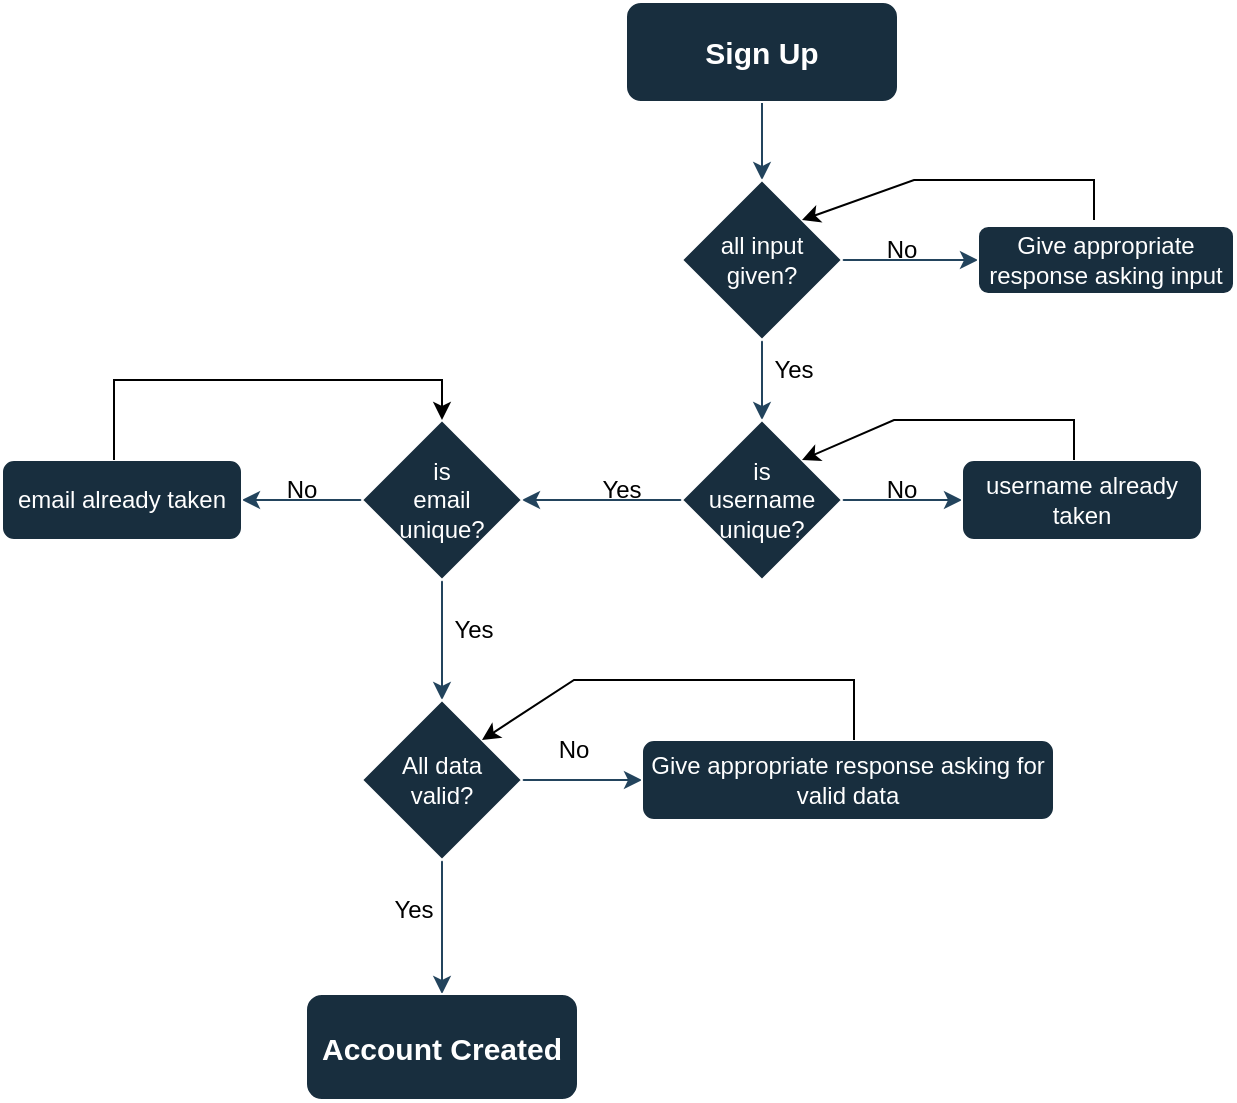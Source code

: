 <mxfile version="22.0.6" type="device">
  <diagram name="Page-1" id="EbAEV_jTW3WetPSAjjS8">
    <mxGraphModel dx="880" dy="490" grid="1" gridSize="10" guides="1" tooltips="1" connect="1" arrows="1" fold="1" page="1" pageScale="1" pageWidth="850" pageHeight="1100" background="#FFFFFF" math="0" shadow="0">
      <root>
        <mxCell id="0" />
        <mxCell id="1" parent="0" />
        <mxCell id="UfVapmBmuUFkcLh0fFch-391" value="" style="edgeStyle=orthogonalEdgeStyle;rounded=0;orthogonalLoop=1;jettySize=auto;html=1;labelBackgroundColor=none;strokeColor=#23445D;fontColor=default;" edge="1" parent="1" source="UfVapmBmuUFkcLh0fFch-392" target="UfVapmBmuUFkcLh0fFch-395">
          <mxGeometry relative="1" as="geometry" />
        </mxCell>
        <mxCell id="UfVapmBmuUFkcLh0fFch-392" value="Sign Up" style="rounded=1;whiteSpace=wrap;html=1;fontSize=15;fontStyle=1;labelBackgroundColor=none;fillColor=#182E3E;strokeColor=#FFFFFF;fontColor=#FFFFFF;" vertex="1" parent="1">
          <mxGeometry x="346" y="71" width="136" height="50" as="geometry" />
        </mxCell>
        <mxCell id="UfVapmBmuUFkcLh0fFch-393" value="" style="edgeStyle=orthogonalEdgeStyle;rounded=0;orthogonalLoop=1;jettySize=auto;html=1;labelBackgroundColor=none;strokeColor=#23445D;fontColor=default;" edge="1" parent="1" source="UfVapmBmuUFkcLh0fFch-395" target="UfVapmBmuUFkcLh0fFch-396">
          <mxGeometry relative="1" as="geometry" />
        </mxCell>
        <mxCell id="UfVapmBmuUFkcLh0fFch-394" value="" style="edgeStyle=orthogonalEdgeStyle;rounded=0;orthogonalLoop=1;jettySize=auto;html=1;labelBackgroundColor=none;strokeColor=#23445D;fontColor=default;" edge="1" parent="1" source="UfVapmBmuUFkcLh0fFch-395">
          <mxGeometry relative="1" as="geometry">
            <mxPoint x="414" y="280" as="targetPoint" />
          </mxGeometry>
        </mxCell>
        <mxCell id="UfVapmBmuUFkcLh0fFch-395" value="all input given?" style="rhombus;whiteSpace=wrap;html=1;labelBackgroundColor=none;fillColor=#182E3E;strokeColor=#FFFFFF;fontColor=#FFFFFF;" vertex="1" parent="1">
          <mxGeometry x="374" y="160" width="80" height="80" as="geometry" />
        </mxCell>
        <mxCell id="UfVapmBmuUFkcLh0fFch-396" value="Give appropriate response asking input" style="rounded=1;whiteSpace=wrap;html=1;labelBackgroundColor=none;fillColor=#182E3E;strokeColor=#FFFFFF;fontColor=#FFFFFF;" vertex="1" parent="1">
          <mxGeometry x="522" y="183" width="128" height="34" as="geometry" />
        </mxCell>
        <mxCell id="UfVapmBmuUFkcLh0fFch-397" value="No" style="text;html=1;strokeColor=none;fillColor=none;align=center;verticalAlign=middle;whiteSpace=wrap;rounded=0;labelBackgroundColor=none;fontColor=#000000;" vertex="1" parent="1">
          <mxGeometry x="454" y="180" width="60" height="30" as="geometry" />
        </mxCell>
        <mxCell id="UfVapmBmuUFkcLh0fFch-398" value="Yes" style="text;html=1;strokeColor=none;fillColor=none;align=center;verticalAlign=middle;whiteSpace=wrap;rounded=0;labelBackgroundColor=none;fontColor=#000000;" vertex="1" parent="1">
          <mxGeometry x="400" y="240" width="60" height="30" as="geometry" />
        </mxCell>
        <mxCell id="UfVapmBmuUFkcLh0fFch-399" value="" style="edgeStyle=orthogonalEdgeStyle;rounded=0;orthogonalLoop=1;jettySize=auto;html=1;labelBackgroundColor=none;strokeColor=#23445D;fontColor=default;" edge="1" parent="1" source="UfVapmBmuUFkcLh0fFch-401" target="UfVapmBmuUFkcLh0fFch-402">
          <mxGeometry relative="1" as="geometry" />
        </mxCell>
        <mxCell id="UfVapmBmuUFkcLh0fFch-400" value="" style="edgeStyle=orthogonalEdgeStyle;rounded=0;orthogonalLoop=1;jettySize=auto;html=1;labelBackgroundColor=none;strokeColor=#23445D;fontColor=default;" edge="1" parent="1" source="UfVapmBmuUFkcLh0fFch-401" target="UfVapmBmuUFkcLh0fFch-405">
          <mxGeometry relative="1" as="geometry" />
        </mxCell>
        <mxCell id="UfVapmBmuUFkcLh0fFch-401" value="is &lt;br&gt;username unique?" style="rhombus;whiteSpace=wrap;html=1;labelBackgroundColor=none;fillColor=#182E3E;strokeColor=#FFFFFF;fontColor=#FFFFFF;" vertex="1" parent="1">
          <mxGeometry x="374" y="280" width="80" height="80" as="geometry" />
        </mxCell>
        <mxCell id="UfVapmBmuUFkcLh0fFch-402" value="username already taken" style="rounded=1;whiteSpace=wrap;html=1;labelBackgroundColor=none;fillColor=#182E3E;strokeColor=#FFFFFF;fontColor=#FFFFFF;" vertex="1" parent="1">
          <mxGeometry x="514" y="300" width="120" height="40" as="geometry" />
        </mxCell>
        <mxCell id="UfVapmBmuUFkcLh0fFch-403" value="" style="edgeStyle=orthogonalEdgeStyle;rounded=0;orthogonalLoop=1;jettySize=auto;html=1;labelBackgroundColor=none;strokeColor=#23445D;fontColor=default;" edge="1" parent="1" source="UfVapmBmuUFkcLh0fFch-405" target="UfVapmBmuUFkcLh0fFch-406">
          <mxGeometry relative="1" as="geometry" />
        </mxCell>
        <mxCell id="UfVapmBmuUFkcLh0fFch-404" value="" style="edgeStyle=orthogonalEdgeStyle;rounded=0;orthogonalLoop=1;jettySize=auto;html=1;labelBackgroundColor=none;strokeColor=#23445D;fontColor=default;" edge="1" parent="1" source="UfVapmBmuUFkcLh0fFch-405" target="UfVapmBmuUFkcLh0fFch-409">
          <mxGeometry relative="1" as="geometry" />
        </mxCell>
        <mxCell id="UfVapmBmuUFkcLh0fFch-405" value="is &lt;br&gt;email&lt;br&gt;unique?" style="rhombus;whiteSpace=wrap;html=1;labelBackgroundColor=none;fillColor=#182E3E;strokeColor=#FFFFFF;fontColor=#FFFFFF;" vertex="1" parent="1">
          <mxGeometry x="214" y="280" width="80" height="80" as="geometry" />
        </mxCell>
        <mxCell id="UfVapmBmuUFkcLh0fFch-406" value="email already taken" style="rounded=1;whiteSpace=wrap;html=1;labelBackgroundColor=none;fillColor=#182E3E;strokeColor=#FFFFFF;fontColor=#FFFFFF;" vertex="1" parent="1">
          <mxGeometry x="34" y="300" width="120" height="40" as="geometry" />
        </mxCell>
        <mxCell id="UfVapmBmuUFkcLh0fFch-407" value="" style="edgeStyle=orthogonalEdgeStyle;rounded=0;orthogonalLoop=1;jettySize=auto;html=1;labelBackgroundColor=none;strokeColor=#23445D;fontColor=default;" edge="1" parent="1" source="UfVapmBmuUFkcLh0fFch-409" target="UfVapmBmuUFkcLh0fFch-410">
          <mxGeometry relative="1" as="geometry" />
        </mxCell>
        <mxCell id="UfVapmBmuUFkcLh0fFch-408" value="" style="edgeStyle=orthogonalEdgeStyle;rounded=0;orthogonalLoop=1;jettySize=auto;html=1;labelBackgroundColor=none;strokeColor=#23445D;fontColor=default;" edge="1" parent="1" source="UfVapmBmuUFkcLh0fFch-409" target="UfVapmBmuUFkcLh0fFch-411">
          <mxGeometry relative="1" as="geometry" />
        </mxCell>
        <mxCell id="UfVapmBmuUFkcLh0fFch-409" value="All data &lt;br&gt;valid?" style="rhombus;whiteSpace=wrap;html=1;labelBackgroundColor=none;fillColor=#182E3E;strokeColor=#FFFFFF;fontColor=#FFFFFF;" vertex="1" parent="1">
          <mxGeometry x="214" y="420" width="80" height="80" as="geometry" />
        </mxCell>
        <mxCell id="UfVapmBmuUFkcLh0fFch-410" value="Give appropriate response asking for valid data" style="rounded=1;whiteSpace=wrap;html=1;labelBackgroundColor=none;fillColor=#182E3E;strokeColor=#FFFFFF;fontColor=#FFFFFF;" vertex="1" parent="1">
          <mxGeometry x="354" y="440" width="206" height="40" as="geometry" />
        </mxCell>
        <mxCell id="UfVapmBmuUFkcLh0fFch-411" value="Account Created" style="rounded=1;whiteSpace=wrap;html=1;fontSize=15;fontStyle=1;labelBackgroundColor=none;fillColor=#182E3E;strokeColor=#FFFFFF;fontColor=#FFFFFF;" vertex="1" parent="1">
          <mxGeometry x="186" y="567" width="136" height="53" as="geometry" />
        </mxCell>
        <mxCell id="UfVapmBmuUFkcLh0fFch-412" value="No" style="text;html=1;strokeColor=none;fillColor=none;align=center;verticalAlign=middle;whiteSpace=wrap;rounded=0;labelBackgroundColor=none;fontColor=#000000;" vertex="1" parent="1">
          <mxGeometry x="454" y="300" width="60" height="30" as="geometry" />
        </mxCell>
        <mxCell id="UfVapmBmuUFkcLh0fFch-413" value="Yes" style="text;html=1;strokeColor=none;fillColor=none;align=center;verticalAlign=middle;whiteSpace=wrap;rounded=0;labelBackgroundColor=none;fontColor=#000000;" vertex="1" parent="1">
          <mxGeometry x="314" y="300" width="60" height="30" as="geometry" />
        </mxCell>
        <mxCell id="UfVapmBmuUFkcLh0fFch-414" value="No" style="text;html=1;strokeColor=none;fillColor=none;align=center;verticalAlign=middle;whiteSpace=wrap;rounded=0;labelBackgroundColor=none;fontColor=#000000;" vertex="1" parent="1">
          <mxGeometry x="154" y="300" width="60" height="30" as="geometry" />
        </mxCell>
        <mxCell id="UfVapmBmuUFkcLh0fFch-415" value="Yes" style="text;html=1;strokeColor=none;fillColor=none;align=center;verticalAlign=middle;whiteSpace=wrap;rounded=0;labelBackgroundColor=none;fontColor=#000000;" vertex="1" parent="1">
          <mxGeometry x="240" y="370" width="60" height="30" as="geometry" />
        </mxCell>
        <mxCell id="UfVapmBmuUFkcLh0fFch-416" value="No" style="text;html=1;strokeColor=none;fillColor=none;align=center;verticalAlign=middle;whiteSpace=wrap;rounded=0;labelBackgroundColor=none;fontColor=#000000;" vertex="1" parent="1">
          <mxGeometry x="290" y="430" width="60" height="30" as="geometry" />
        </mxCell>
        <mxCell id="UfVapmBmuUFkcLh0fFch-417" value="Yes" style="text;html=1;strokeColor=none;fillColor=none;align=center;verticalAlign=middle;whiteSpace=wrap;rounded=0;labelBackgroundColor=none;fontColor=#000000;" vertex="1" parent="1">
          <mxGeometry x="210" y="510" width="60" height="30" as="geometry" />
        </mxCell>
        <mxCell id="UfVapmBmuUFkcLh0fFch-418" value="" style="endArrow=classic;html=1;rounded=0;entryX=1;entryY=0;entryDx=0;entryDy=0;" edge="1" parent="1" target="UfVapmBmuUFkcLh0fFch-395">
          <mxGeometry width="50" height="50" relative="1" as="geometry">
            <mxPoint x="580" y="180" as="sourcePoint" />
            <mxPoint x="630" y="130" as="targetPoint" />
            <Array as="points">
              <mxPoint x="580" y="160" />
              <mxPoint x="490" y="160" />
            </Array>
          </mxGeometry>
        </mxCell>
        <mxCell id="UfVapmBmuUFkcLh0fFch-419" value="" style="endArrow=classic;html=1;rounded=0;entryX=1;entryY=0;entryDx=0;entryDy=0;" edge="1" parent="1" target="UfVapmBmuUFkcLh0fFch-401">
          <mxGeometry width="50" height="50" relative="1" as="geometry">
            <mxPoint x="570" y="300" as="sourcePoint" />
            <mxPoint x="620" y="250" as="targetPoint" />
            <Array as="points">
              <mxPoint x="570" y="280" />
              <mxPoint x="480" y="280" />
            </Array>
          </mxGeometry>
        </mxCell>
        <mxCell id="UfVapmBmuUFkcLh0fFch-420" value="" style="endArrow=classic;html=1;rounded=0;entryX=0.5;entryY=0;entryDx=0;entryDy=0;" edge="1" parent="1" target="UfVapmBmuUFkcLh0fFch-405">
          <mxGeometry width="50" height="50" relative="1" as="geometry">
            <mxPoint x="90" y="300" as="sourcePoint" />
            <mxPoint x="140" y="250" as="targetPoint" />
            <Array as="points">
              <mxPoint x="90" y="260" />
              <mxPoint x="254" y="260" />
            </Array>
          </mxGeometry>
        </mxCell>
        <mxCell id="UfVapmBmuUFkcLh0fFch-421" value="" style="endArrow=classic;html=1;rounded=0;entryX=1;entryY=0;entryDx=0;entryDy=0;" edge="1" parent="1" target="UfVapmBmuUFkcLh0fFch-409">
          <mxGeometry width="50" height="50" relative="1" as="geometry">
            <mxPoint x="460" y="440" as="sourcePoint" />
            <mxPoint x="510" y="390" as="targetPoint" />
            <Array as="points">
              <mxPoint x="460" y="410" />
              <mxPoint x="320" y="410" />
            </Array>
          </mxGeometry>
        </mxCell>
      </root>
    </mxGraphModel>
  </diagram>
</mxfile>
